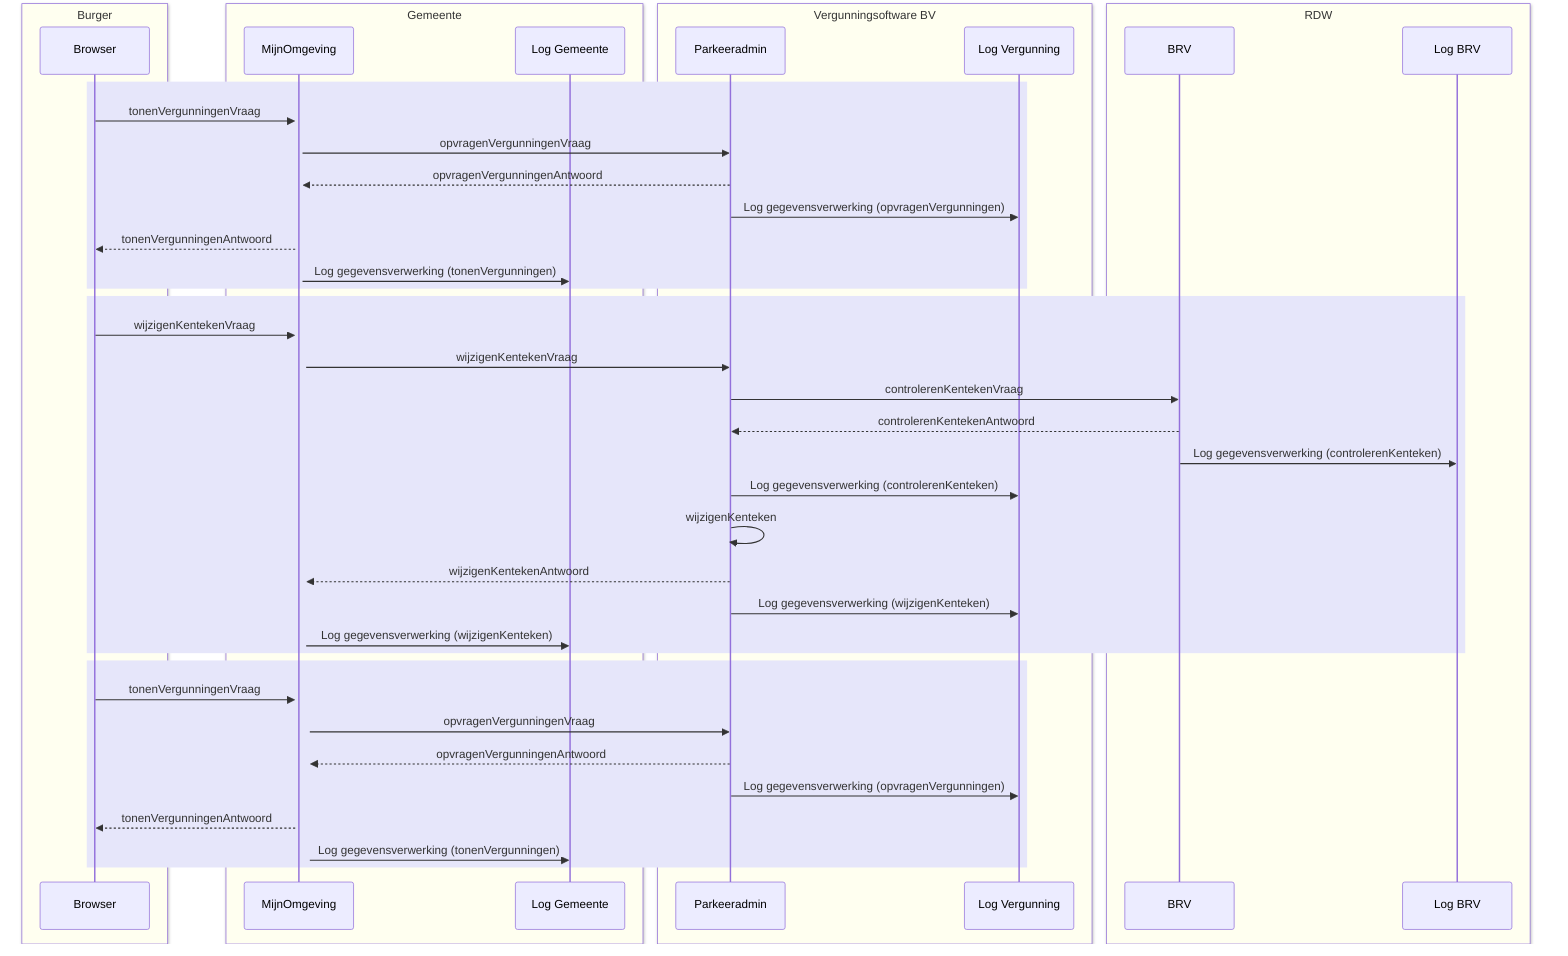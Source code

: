 sequenceDiagram
    box ivory Burger
      participant B as Browser
    end
 
    box ivory Gemeente 
      participant MO as MijnOmgeving
      participant L1 as Log Gemeente
    end 

    box ivory Vergunningsoftware BV
      participant V as Parkeeradmin
      participant L2 as Log Vergunning
    end 

    box ivory RDW
      participant BR as BRV
      participant L3 as Log BRV
    end 

    rect lavender
    B->>+MO: tonenVergunningenVraag
    MO->>V: opvragenVergunningenVraag
    V-->>MO: opvragenVergunningenAntwoord
    V->>L2: Log gegevensverwerking (opvragenVergunningen)
    MO-->>B: tonenVergunningenAntwoord
    MO->>L1: Log gegevensverwerking (tonenVergunningen)
    end

    rect lavender
    B->>+MO: wijzigenKentekenVraag
    MO->>V: wijzigenKentekenVraag
    V->>BR: controlerenKentekenVraag
    BR-->>V: controlerenKentekenAntwoord
    BR->>L3: Log gegevensverwerking (controlerenKenteken)
    V->>L2: Log gegevensverwerking (controlerenKenteken)
    V->>V: wijzigenKenteken
    V-->>MO: wijzigenKentekenAntwoord
    V->>L2: Log gegevensverwerking (wijzigenKenteken)
    MO->>L1: Log gegevensverwerking (wijzigenKenteken)
    end

    rect lavender
    B->>+MO: tonenVergunningenVraag
    MO->>V: opvragenVergunningenVraag
    V-->>MO: opvragenVergunningenAntwoord
    V->>L2: Log gegevensverwerking (opvragenVergunningen)
    MO-->>B: tonenVergunningenAntwoord
    MO->>L1: Log gegevensverwerking (tonenVergunningen)
    end